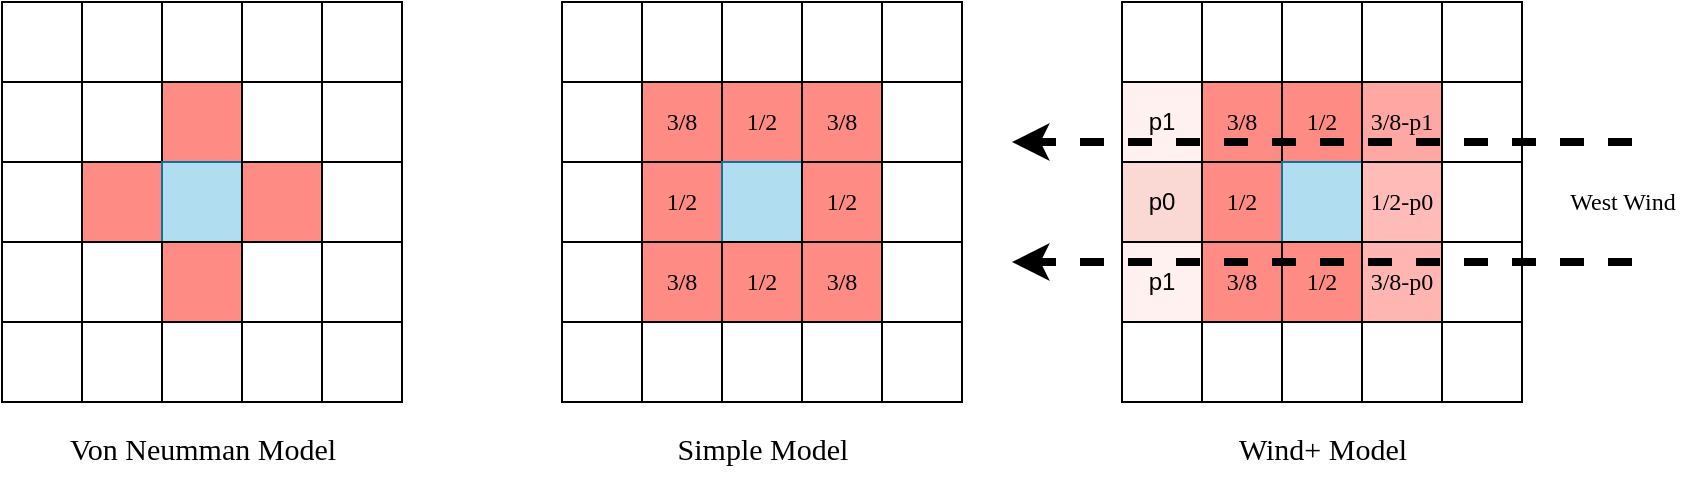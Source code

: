 <mxfile version="22.1.15" type="github">
  <diagram name="ページ1" id="sev8meM3Ap3LMCX1hsEi">
    <mxGraphModel dx="1160" dy="856" grid="1" gridSize="10" guides="1" tooltips="1" connect="0" arrows="1" fold="1" page="1" pageScale="1" pageWidth="980" pageHeight="690" math="0" shadow="0">
      <root>
        <mxCell id="0" />
        <mxCell id="1" parent="0" />
        <mxCell id="VTmtLj25u4XOviMNucSL-1" value="" style="whiteSpace=wrap;html=1;aspect=fixed;" vertex="1" parent="1">
          <mxGeometry x="120" y="200" width="200" height="200" as="geometry" />
        </mxCell>
        <mxCell id="VTmtLj25u4XOviMNucSL-12" value="" style="whiteSpace=wrap;html=1;aspect=fixed;" vertex="1" parent="1">
          <mxGeometry x="120" y="200" width="40" height="40" as="geometry" />
        </mxCell>
        <mxCell id="VTmtLj25u4XOviMNucSL-13" value="" style="whiteSpace=wrap;html=1;aspect=fixed;" vertex="1" parent="1">
          <mxGeometry x="160" y="200" width="40" height="40" as="geometry" />
        </mxCell>
        <mxCell id="VTmtLj25u4XOviMNucSL-14" value="" style="whiteSpace=wrap;html=1;aspect=fixed;" vertex="1" parent="1">
          <mxGeometry x="200" y="200" width="40" height="40" as="geometry" />
        </mxCell>
        <mxCell id="VTmtLj25u4XOviMNucSL-15" value="" style="whiteSpace=wrap;html=1;aspect=fixed;" vertex="1" parent="1">
          <mxGeometry x="240" y="200" width="40" height="40" as="geometry" />
        </mxCell>
        <mxCell id="VTmtLj25u4XOviMNucSL-20" value="" style="whiteSpace=wrap;html=1;aspect=fixed;" vertex="1" parent="1">
          <mxGeometry x="280" y="200" width="40" height="40" as="geometry" />
        </mxCell>
        <mxCell id="VTmtLj25u4XOviMNucSL-21" value="" style="whiteSpace=wrap;html=1;aspect=fixed;" vertex="1" parent="1">
          <mxGeometry x="120" y="240" width="40" height="40" as="geometry" />
        </mxCell>
        <mxCell id="VTmtLj25u4XOviMNucSL-23" value="" style="whiteSpace=wrap;html=1;aspect=fixed;fillColor=#ff8b85;" vertex="1" parent="1">
          <mxGeometry x="200" y="240" width="40" height="40" as="geometry" />
        </mxCell>
        <mxCell id="VTmtLj25u4XOviMNucSL-25" value="" style="whiteSpace=wrap;html=1;aspect=fixed;" vertex="1" parent="1">
          <mxGeometry x="280" y="240" width="40" height="40" as="geometry" />
        </mxCell>
        <mxCell id="VTmtLj25u4XOviMNucSL-26" value="" style="whiteSpace=wrap;html=1;aspect=fixed;" vertex="1" parent="1">
          <mxGeometry x="120" y="280" width="40" height="40" as="geometry" />
        </mxCell>
        <mxCell id="VTmtLj25u4XOviMNucSL-27" value="" style="whiteSpace=wrap;html=1;aspect=fixed;fillColor=#ff8b85;" vertex="1" parent="1">
          <mxGeometry x="160" y="280" width="40" height="40" as="geometry" />
        </mxCell>
        <mxCell id="VTmtLj25u4XOviMNucSL-28" value="" style="whiteSpace=wrap;html=1;aspect=fixed;fillColor=#b1ddf0;strokeColor=#10739e;" vertex="1" parent="1">
          <mxGeometry x="200" y="280" width="40" height="40" as="geometry" />
        </mxCell>
        <mxCell id="VTmtLj25u4XOviMNucSL-29" value="" style="whiteSpace=wrap;html=1;aspect=fixed;fillColor=#ff8b85;" vertex="1" parent="1">
          <mxGeometry x="240" y="280" width="40" height="40" as="geometry" />
        </mxCell>
        <mxCell id="VTmtLj25u4XOviMNucSL-30" value="" style="whiteSpace=wrap;html=1;aspect=fixed;" vertex="1" parent="1">
          <mxGeometry x="280" y="280" width="40" height="40" as="geometry" />
        </mxCell>
        <mxCell id="VTmtLj25u4XOviMNucSL-31" value="" style="whiteSpace=wrap;html=1;aspect=fixed;" vertex="1" parent="1">
          <mxGeometry x="120" y="320" width="40" height="40" as="geometry" />
        </mxCell>
        <mxCell id="VTmtLj25u4XOviMNucSL-33" value="" style="whiteSpace=wrap;html=1;aspect=fixed;fillColor=#ff8b85;" vertex="1" parent="1">
          <mxGeometry x="200" y="320" width="40" height="40" as="geometry" />
        </mxCell>
        <mxCell id="VTmtLj25u4XOviMNucSL-35" value="" style="whiteSpace=wrap;html=1;aspect=fixed;" vertex="1" parent="1">
          <mxGeometry x="280" y="320" width="40" height="40" as="geometry" />
        </mxCell>
        <mxCell id="VTmtLj25u4XOviMNucSL-36" value="" style="whiteSpace=wrap;html=1;aspect=fixed;" vertex="1" parent="1">
          <mxGeometry x="120" y="360" width="40" height="40" as="geometry" />
        </mxCell>
        <mxCell id="VTmtLj25u4XOviMNucSL-37" value="" style="whiteSpace=wrap;html=1;aspect=fixed;" vertex="1" parent="1">
          <mxGeometry x="160" y="360" width="40" height="40" as="geometry" />
        </mxCell>
        <mxCell id="VTmtLj25u4XOviMNucSL-38" value="" style="whiteSpace=wrap;html=1;aspect=fixed;" vertex="1" parent="1">
          <mxGeometry x="200" y="360" width="40" height="40" as="geometry" />
        </mxCell>
        <mxCell id="VTmtLj25u4XOviMNucSL-39" value="" style="whiteSpace=wrap;html=1;aspect=fixed;" vertex="1" parent="1">
          <mxGeometry x="240" y="360" width="40" height="40" as="geometry" />
        </mxCell>
        <mxCell id="VTmtLj25u4XOviMNucSL-40" value="" style="whiteSpace=wrap;html=1;aspect=fixed;" vertex="1" parent="1">
          <mxGeometry x="280" y="360" width="40" height="40" as="geometry" />
        </mxCell>
        <mxCell id="VTmtLj25u4XOviMNucSL-42" value="&lt;font style=&quot;font-size: 15px;&quot;&gt;Von Neumman Model&lt;/font&gt;" style="text;html=1;align=center;verticalAlign=middle;resizable=0;points=[];autosize=1;strokeColor=none;fillColor=none;fontFamily=Times New Roman;" vertex="1" parent="1">
          <mxGeometry x="140" y="408" width="160" height="30" as="geometry" />
        </mxCell>
        <mxCell id="VTmtLj25u4XOviMNucSL-43" value="" style="whiteSpace=wrap;html=1;aspect=fixed;" vertex="1" parent="1">
          <mxGeometry x="400" y="200" width="200" height="200" as="geometry" />
        </mxCell>
        <mxCell id="VTmtLj25u4XOviMNucSL-44" value="" style="whiteSpace=wrap;html=1;aspect=fixed;" vertex="1" parent="1">
          <mxGeometry x="400" y="200" width="40" height="40" as="geometry" />
        </mxCell>
        <mxCell id="VTmtLj25u4XOviMNucSL-45" value="" style="whiteSpace=wrap;html=1;aspect=fixed;" vertex="1" parent="1">
          <mxGeometry x="440" y="200" width="40" height="40" as="geometry" />
        </mxCell>
        <mxCell id="VTmtLj25u4XOviMNucSL-46" value="" style="whiteSpace=wrap;html=1;aspect=fixed;" vertex="1" parent="1">
          <mxGeometry x="480" y="200" width="40" height="40" as="geometry" />
        </mxCell>
        <mxCell id="VTmtLj25u4XOviMNucSL-47" value="" style="whiteSpace=wrap;html=1;aspect=fixed;" vertex="1" parent="1">
          <mxGeometry x="520" y="200" width="40" height="40" as="geometry" />
        </mxCell>
        <mxCell id="VTmtLj25u4XOviMNucSL-48" value="" style="whiteSpace=wrap;html=1;aspect=fixed;" vertex="1" parent="1">
          <mxGeometry x="560" y="200" width="40" height="40" as="geometry" />
        </mxCell>
        <mxCell id="VTmtLj25u4XOviMNucSL-49" value="" style="whiteSpace=wrap;html=1;aspect=fixed;" vertex="1" parent="1">
          <mxGeometry x="400" y="240" width="40" height="40" as="geometry" />
        </mxCell>
        <mxCell id="VTmtLj25u4XOviMNucSL-50" value="3/8" style="whiteSpace=wrap;html=1;aspect=fixed;fillColor=#ff8b85;fontFamily=Times New Roman;" vertex="1" parent="1">
          <mxGeometry x="440" y="240" width="40" height="40" as="geometry" />
        </mxCell>
        <mxCell id="VTmtLj25u4XOviMNucSL-51" value="1/2" style="whiteSpace=wrap;html=1;aspect=fixed;fillColor=#ff8b85;fontFamily=Times New Roman;" vertex="1" parent="1">
          <mxGeometry x="480" y="240" width="40" height="40" as="geometry" />
        </mxCell>
        <mxCell id="VTmtLj25u4XOviMNucSL-52" value="3/8" style="whiteSpace=wrap;html=1;aspect=fixed;fillColor=#ff8b85;fontFamily=Times New Roman;" vertex="1" parent="1">
          <mxGeometry x="520" y="240" width="40" height="40" as="geometry" />
        </mxCell>
        <mxCell id="VTmtLj25u4XOviMNucSL-53" value="" style="whiteSpace=wrap;html=1;aspect=fixed;" vertex="1" parent="1">
          <mxGeometry x="560" y="240" width="40" height="40" as="geometry" />
        </mxCell>
        <mxCell id="VTmtLj25u4XOviMNucSL-54" value="" style="whiteSpace=wrap;html=1;aspect=fixed;" vertex="1" parent="1">
          <mxGeometry x="400" y="280" width="40" height="40" as="geometry" />
        </mxCell>
        <mxCell id="VTmtLj25u4XOviMNucSL-55" value="1/2" style="whiteSpace=wrap;html=1;aspect=fixed;fillColor=#ff8b85;fontFamily=Times New Roman;" vertex="1" parent="1">
          <mxGeometry x="440" y="280" width="40" height="40" as="geometry" />
        </mxCell>
        <mxCell id="VTmtLj25u4XOviMNucSL-56" value="" style="whiteSpace=wrap;html=1;aspect=fixed;fillColor=#b1ddf0;strokeColor=#10739e;" vertex="1" parent="1">
          <mxGeometry x="480" y="280" width="40" height="40" as="geometry" />
        </mxCell>
        <mxCell id="VTmtLj25u4XOviMNucSL-57" value="1/2" style="whiteSpace=wrap;html=1;aspect=fixed;fillColor=#ff8b85;fontFamily=Times New Roman;" vertex="1" parent="1">
          <mxGeometry x="520" y="280" width="40" height="40" as="geometry" />
        </mxCell>
        <mxCell id="VTmtLj25u4XOviMNucSL-58" value="" style="whiteSpace=wrap;html=1;aspect=fixed;" vertex="1" parent="1">
          <mxGeometry x="560" y="280" width="40" height="40" as="geometry" />
        </mxCell>
        <mxCell id="VTmtLj25u4XOviMNucSL-59" value="" style="whiteSpace=wrap;html=1;aspect=fixed;" vertex="1" parent="1">
          <mxGeometry x="400" y="320" width="40" height="40" as="geometry" />
        </mxCell>
        <mxCell id="VTmtLj25u4XOviMNucSL-60" value="3/8" style="whiteSpace=wrap;html=1;aspect=fixed;fillColor=#ff8b85;fontFamily=Times New Roman;" vertex="1" parent="1">
          <mxGeometry x="440" y="320" width="40" height="40" as="geometry" />
        </mxCell>
        <mxCell id="VTmtLj25u4XOviMNucSL-61" value="1/2" style="whiteSpace=wrap;html=1;aspect=fixed;fillColor=#ff8b85;fontFamily=Times New Roman;" vertex="1" parent="1">
          <mxGeometry x="480" y="320" width="40" height="40" as="geometry" />
        </mxCell>
        <mxCell id="VTmtLj25u4XOviMNucSL-62" value="3/8" style="whiteSpace=wrap;html=1;aspect=fixed;fillColor=#ff8b85;fontFamily=Times New Roman;" vertex="1" parent="1">
          <mxGeometry x="520" y="320" width="40" height="40" as="geometry" />
        </mxCell>
        <mxCell id="VTmtLj25u4XOviMNucSL-63" value="" style="whiteSpace=wrap;html=1;aspect=fixed;" vertex="1" parent="1">
          <mxGeometry x="560" y="320" width="40" height="40" as="geometry" />
        </mxCell>
        <mxCell id="VTmtLj25u4XOviMNucSL-64" value="" style="whiteSpace=wrap;html=1;aspect=fixed;" vertex="1" parent="1">
          <mxGeometry x="400" y="360" width="40" height="40" as="geometry" />
        </mxCell>
        <mxCell id="VTmtLj25u4XOviMNucSL-65" value="" style="whiteSpace=wrap;html=1;aspect=fixed;" vertex="1" parent="1">
          <mxGeometry x="440" y="360" width="40" height="40" as="geometry" />
        </mxCell>
        <mxCell id="VTmtLj25u4XOviMNucSL-66" value="" style="whiteSpace=wrap;html=1;aspect=fixed;" vertex="1" parent="1">
          <mxGeometry x="480" y="360" width="40" height="40" as="geometry" />
        </mxCell>
        <mxCell id="VTmtLj25u4XOviMNucSL-67" value="" style="whiteSpace=wrap;html=1;aspect=fixed;" vertex="1" parent="1">
          <mxGeometry x="520" y="360" width="40" height="40" as="geometry" />
        </mxCell>
        <mxCell id="VTmtLj25u4XOviMNucSL-68" value="" style="whiteSpace=wrap;html=1;aspect=fixed;" vertex="1" parent="1">
          <mxGeometry x="560" y="360" width="40" height="40" as="geometry" />
        </mxCell>
        <mxCell id="VTmtLj25u4XOviMNucSL-69" value="&lt;font style=&quot;font-size: 15px;&quot;&gt;Simple Model&lt;/font&gt;" style="text;html=1;align=center;verticalAlign=middle;resizable=0;points=[];autosize=1;strokeColor=none;fillColor=none;fontFamily=Times New Roman;" vertex="1" parent="1">
          <mxGeometry x="445" y="408" width="110" height="30" as="geometry" />
        </mxCell>
        <mxCell id="VTmtLj25u4XOviMNucSL-97" value="" style="whiteSpace=wrap;html=1;aspect=fixed;" vertex="1" parent="1">
          <mxGeometry x="680" y="200" width="200" height="200" as="geometry" />
        </mxCell>
        <mxCell id="VTmtLj25u4XOviMNucSL-98" value="" style="whiteSpace=wrap;html=1;aspect=fixed;" vertex="1" parent="1">
          <mxGeometry x="680" y="200" width="40" height="40" as="geometry" />
        </mxCell>
        <mxCell id="VTmtLj25u4XOviMNucSL-99" value="" style="whiteSpace=wrap;html=1;aspect=fixed;" vertex="1" parent="1">
          <mxGeometry x="720" y="200" width="40" height="40" as="geometry" />
        </mxCell>
        <mxCell id="VTmtLj25u4XOviMNucSL-100" value="" style="whiteSpace=wrap;html=1;aspect=fixed;" vertex="1" parent="1">
          <mxGeometry x="760" y="200" width="40" height="40" as="geometry" />
        </mxCell>
        <mxCell id="VTmtLj25u4XOviMNucSL-101" value="" style="whiteSpace=wrap;html=1;aspect=fixed;" vertex="1" parent="1">
          <mxGeometry x="800" y="200" width="40" height="40" as="geometry" />
        </mxCell>
        <mxCell id="VTmtLj25u4XOviMNucSL-102" value="" style="whiteSpace=wrap;html=1;aspect=fixed;" vertex="1" parent="1">
          <mxGeometry x="840" y="200" width="40" height="40" as="geometry" />
        </mxCell>
        <mxCell id="VTmtLj25u4XOviMNucSL-103" value="p1" style="whiteSpace=wrap;html=1;aspect=fixed;fillColor=#fff1f0;" vertex="1" parent="1">
          <mxGeometry x="680" y="240" width="40" height="40" as="geometry" />
        </mxCell>
        <mxCell id="VTmtLj25u4XOviMNucSL-104" value="3/8" style="whiteSpace=wrap;html=1;aspect=fixed;fillColor=#ff8b85;fontFamily=Times New Roman;" vertex="1" parent="1">
          <mxGeometry x="720" y="240" width="40" height="40" as="geometry" />
        </mxCell>
        <mxCell id="VTmtLj25u4XOviMNucSL-105" value="1/2" style="whiteSpace=wrap;html=1;aspect=fixed;fillColor=#ff8b85;fontFamily=Times New Roman;" vertex="1" parent="1">
          <mxGeometry x="760" y="240" width="40" height="40" as="geometry" />
        </mxCell>
        <mxCell id="VTmtLj25u4XOviMNucSL-106" value="3/8-p1" style="whiteSpace=wrap;html=1;aspect=fixed;fillColor=#ffa8a3;fontFamily=Times New Roman;" vertex="1" parent="1">
          <mxGeometry x="800" y="240" width="40" height="40" as="geometry" />
        </mxCell>
        <mxCell id="VTmtLj25u4XOviMNucSL-107" value="" style="whiteSpace=wrap;html=1;aspect=fixed;" vertex="1" parent="1">
          <mxGeometry x="840" y="240" width="40" height="40" as="geometry" />
        </mxCell>
        <mxCell id="VTmtLj25u4XOviMNucSL-108" value="p0" style="whiteSpace=wrap;html=1;aspect=fixed;fillColor=#fad9d5;" vertex="1" parent="1">
          <mxGeometry x="680" y="280" width="40" height="40" as="geometry" />
        </mxCell>
        <mxCell id="VTmtLj25u4XOviMNucSL-109" value="1/2" style="whiteSpace=wrap;html=1;aspect=fixed;fillColor=#ff8b85;fontFamily=Times New Roman;" vertex="1" parent="1">
          <mxGeometry x="720" y="280" width="40" height="40" as="geometry" />
        </mxCell>
        <mxCell id="VTmtLj25u4XOviMNucSL-110" value="" style="whiteSpace=wrap;html=1;aspect=fixed;fillColor=#b1ddf0;strokeColor=#10739e;" vertex="1" parent="1">
          <mxGeometry x="760" y="280" width="40" height="40" as="geometry" />
        </mxCell>
        <mxCell id="VTmtLj25u4XOviMNucSL-111" value="1/2-p0" style="whiteSpace=wrap;html=1;aspect=fixed;fillColor=#ffbbb8;fontFamily=Times New Roman;" vertex="1" parent="1">
          <mxGeometry x="800" y="280" width="40" height="40" as="geometry" />
        </mxCell>
        <mxCell id="VTmtLj25u4XOviMNucSL-112" value="" style="whiteSpace=wrap;html=1;aspect=fixed;" vertex="1" parent="1">
          <mxGeometry x="840" y="280" width="40" height="40" as="geometry" />
        </mxCell>
        <mxCell id="VTmtLj25u4XOviMNucSL-113" value="p1" style="whiteSpace=wrap;html=1;aspect=fixed;fillColor=#fff1f0;" vertex="1" parent="1">
          <mxGeometry x="680" y="320" width="40" height="40" as="geometry" />
        </mxCell>
        <mxCell id="VTmtLj25u4XOviMNucSL-114" value="3/8" style="whiteSpace=wrap;html=1;aspect=fixed;fillColor=#ff8b85;fontFamily=Times New Roman;" vertex="1" parent="1">
          <mxGeometry x="720" y="320" width="40" height="40" as="geometry" />
        </mxCell>
        <mxCell id="VTmtLj25u4XOviMNucSL-115" value="1/2" style="whiteSpace=wrap;html=1;aspect=fixed;fillColor=#ff8b85;fontFamily=Times New Roman;" vertex="1" parent="1">
          <mxGeometry x="760" y="320" width="40" height="40" as="geometry" />
        </mxCell>
        <mxCell id="VTmtLj25u4XOviMNucSL-116" value="3/8-p0" style="whiteSpace=wrap;html=1;aspect=fixed;fillColor=#ffb6b3;fontFamily=Times New Roman;" vertex="1" parent="1">
          <mxGeometry x="800" y="320" width="40" height="40" as="geometry" />
        </mxCell>
        <mxCell id="VTmtLj25u4XOviMNucSL-117" value="" style="whiteSpace=wrap;html=1;aspect=fixed;" vertex="1" parent="1">
          <mxGeometry x="840" y="320" width="40" height="40" as="geometry" />
        </mxCell>
        <mxCell id="VTmtLj25u4XOviMNucSL-118" value="" style="whiteSpace=wrap;html=1;aspect=fixed;" vertex="1" parent="1">
          <mxGeometry x="680" y="360" width="40" height="40" as="geometry" />
        </mxCell>
        <mxCell id="VTmtLj25u4XOviMNucSL-119" value="" style="whiteSpace=wrap;html=1;aspect=fixed;" vertex="1" parent="1">
          <mxGeometry x="720" y="360" width="40" height="40" as="geometry" />
        </mxCell>
        <mxCell id="VTmtLj25u4XOviMNucSL-120" value="" style="whiteSpace=wrap;html=1;aspect=fixed;" vertex="1" parent="1">
          <mxGeometry x="760" y="360" width="40" height="40" as="geometry" />
        </mxCell>
        <mxCell id="VTmtLj25u4XOviMNucSL-121" value="" style="whiteSpace=wrap;html=1;aspect=fixed;" vertex="1" parent="1">
          <mxGeometry x="800" y="360" width="40" height="40" as="geometry" />
        </mxCell>
        <mxCell id="VTmtLj25u4XOviMNucSL-122" value="" style="whiteSpace=wrap;html=1;aspect=fixed;" vertex="1" parent="1">
          <mxGeometry x="840" y="360" width="40" height="40" as="geometry" />
        </mxCell>
        <mxCell id="VTmtLj25u4XOviMNucSL-123" value="&lt;font style=&quot;font-size: 15px;&quot;&gt;Wind+ Model&lt;/font&gt;" style="text;html=1;align=center;verticalAlign=middle;resizable=0;points=[];autosize=1;strokeColor=none;fillColor=none;fontFamily=Times New Roman;" vertex="1" parent="1">
          <mxGeometry x="725" y="408" width="110" height="30" as="geometry" />
        </mxCell>
        <mxCell id="VTmtLj25u4XOviMNucSL-125" value="" style="endArrow=classic;html=1;rounded=0;strokeWidth=4;dashed=1;" edge="1" parent="1">
          <mxGeometry width="50" height="50" relative="1" as="geometry">
            <mxPoint x="935" y="270" as="sourcePoint" />
            <mxPoint x="625" y="270" as="targetPoint" />
          </mxGeometry>
        </mxCell>
        <mxCell id="VTmtLj25u4XOviMNucSL-127" value="" style="endArrow=classic;html=1;rounded=0;strokeWidth=4;dashed=1;" edge="1" parent="1">
          <mxGeometry width="50" height="50" relative="1" as="geometry">
            <mxPoint x="935" y="330" as="sourcePoint" />
            <mxPoint x="625" y="330" as="targetPoint" />
          </mxGeometry>
        </mxCell>
        <mxCell id="VTmtLj25u4XOviMNucSL-128" value="West Wind" style="text;html=1;align=center;verticalAlign=middle;resizable=0;points=[];autosize=1;strokeColor=none;fillColor=none;fontFamily=Times New Roman;" vertex="1" parent="1">
          <mxGeometry x="890" y="285" width="80" height="30" as="geometry" />
        </mxCell>
      </root>
    </mxGraphModel>
  </diagram>
</mxfile>
